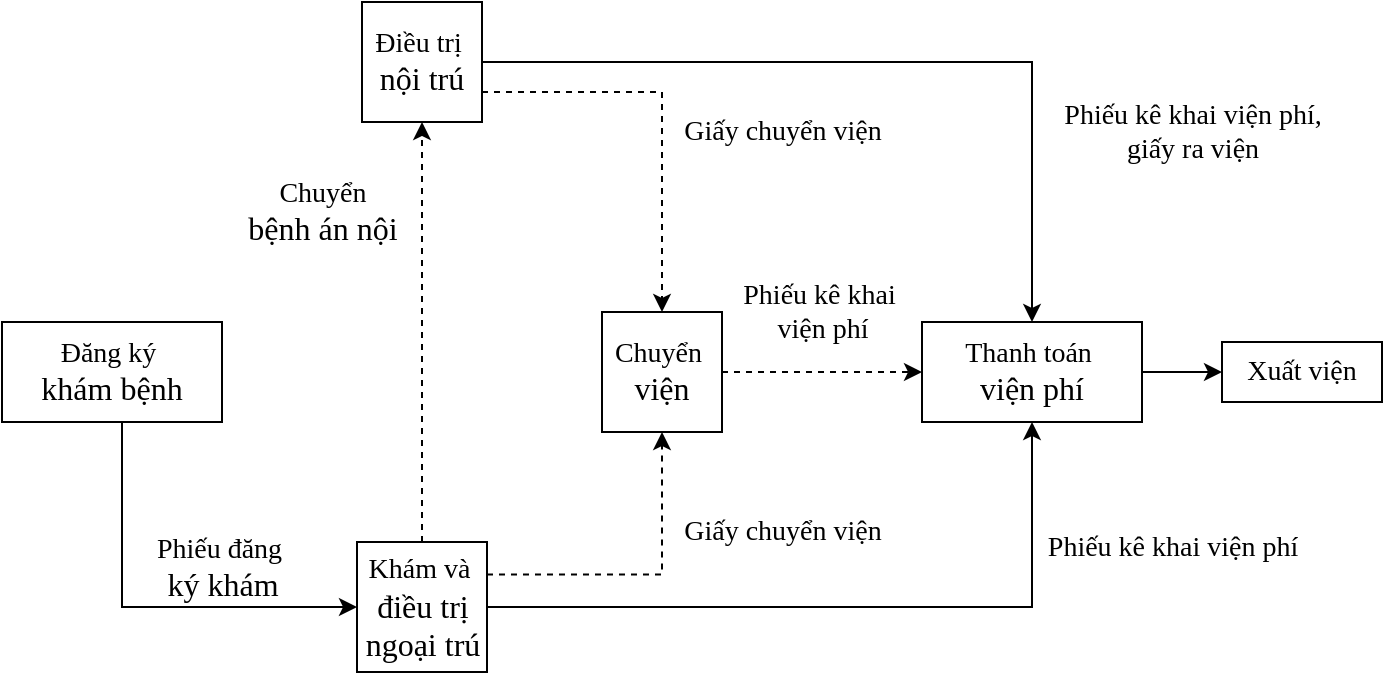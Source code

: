 <mxfile version="24.5.2" type="github" pages="2">
  <diagram id="C5RBs43oDa-KdzZeNtuy" name="Page-1">
    <mxGraphModel dx="1050" dy="557" grid="1" gridSize="10" guides="1" tooltips="1" connect="1" arrows="1" fold="1" page="1" pageScale="1" pageWidth="827" pageHeight="1169" math="0" shadow="0">
      <root>
        <mxCell id="WIyWlLk6GJQsqaUBKTNV-0" />
        <mxCell id="WIyWlLk6GJQsqaUBKTNV-1" parent="WIyWlLk6GJQsqaUBKTNV-0" />
        <mxCell id="yCFEztkAQImJVA8Xvbpz-9" style="edgeStyle=orthogonalEdgeStyle;rounded=0;orthogonalLoop=1;jettySize=auto;html=1;entryX=0.5;entryY=1;entryDx=0;entryDy=0;dashed=1;" parent="WIyWlLk6GJQsqaUBKTNV-1" source="yCFEztkAQImJVA8Xvbpz-1" target="yCFEztkAQImJVA8Xvbpz-6" edge="1">
          <mxGeometry relative="1" as="geometry" />
        </mxCell>
        <mxCell id="yCFEztkAQImJVA8Xvbpz-12" style="edgeStyle=orthogonalEdgeStyle;rounded=0;orthogonalLoop=1;jettySize=auto;html=1;exitX=1;exitY=0.25;exitDx=0;exitDy=0;entryX=0.5;entryY=1;entryDx=0;entryDy=0;dashed=1;" parent="WIyWlLk6GJQsqaUBKTNV-1" source="yCFEztkAQImJVA8Xvbpz-1" target="yCFEztkAQImJVA8Xvbpz-2" edge="1">
          <mxGeometry relative="1" as="geometry" />
        </mxCell>
        <mxCell id="yCFEztkAQImJVA8Xvbpz-13" style="edgeStyle=orthogonalEdgeStyle;rounded=0;orthogonalLoop=1;jettySize=auto;html=1;entryX=0.5;entryY=1;entryDx=0;entryDy=0;" parent="WIyWlLk6GJQsqaUBKTNV-1" source="yCFEztkAQImJVA8Xvbpz-1" target="yCFEztkAQImJVA8Xvbpz-4" edge="1">
          <mxGeometry relative="1" as="geometry" />
        </mxCell>
        <mxCell id="yCFEztkAQImJVA8Xvbpz-1" value="&lt;font style=&quot;font-size: 14px;&quot; face=&quot;Times New Roman&quot;&gt;Khám và&amp;nbsp;&lt;/font&gt;&lt;div&gt;&lt;font size=&quot;3&quot; face=&quot;Times New Roman&quot;&gt;điều trị&lt;/font&gt;&lt;/div&gt;&lt;div&gt;&lt;font size=&quot;3&quot; face=&quot;Times New Roman&quot;&gt;ngoại trú&lt;/font&gt;&lt;/div&gt;" style="whiteSpace=wrap;html=1;aspect=fixed;" parent="WIyWlLk6GJQsqaUBKTNV-1" vertex="1">
          <mxGeometry x="197.5" y="310" width="65" height="65" as="geometry" />
        </mxCell>
        <mxCell id="yCFEztkAQImJVA8Xvbpz-16" style="edgeStyle=orthogonalEdgeStyle;rounded=0;orthogonalLoop=1;jettySize=auto;html=1;entryX=0;entryY=0.5;entryDx=0;entryDy=0;dashed=1;" parent="WIyWlLk6GJQsqaUBKTNV-1" source="yCFEztkAQImJVA8Xvbpz-2" target="yCFEztkAQImJVA8Xvbpz-4" edge="1">
          <mxGeometry relative="1" as="geometry" />
        </mxCell>
        <mxCell id="yCFEztkAQImJVA8Xvbpz-2" value="&lt;font style=&quot;font-size: 14px;&quot; face=&quot;Times New Roman&quot;&gt;Chuyển&amp;nbsp;&lt;/font&gt;&lt;div&gt;&lt;font size=&quot;3&quot; face=&quot;Times New Roman&quot;&gt;viện&lt;/font&gt;&lt;/div&gt;" style="whiteSpace=wrap;html=1;aspect=fixed;" parent="WIyWlLk6GJQsqaUBKTNV-1" vertex="1">
          <mxGeometry x="320" y="195" width="60" height="60" as="geometry" />
        </mxCell>
        <mxCell id="yCFEztkAQImJVA8Xvbpz-17" style="edgeStyle=orthogonalEdgeStyle;rounded=0;orthogonalLoop=1;jettySize=auto;html=1;entryX=0;entryY=0.5;entryDx=0;entryDy=0;exitX=0.5;exitY=1;exitDx=0;exitDy=0;" parent="WIyWlLk6GJQsqaUBKTNV-1" source="yCFEztkAQImJVA8Xvbpz-3" target="yCFEztkAQImJVA8Xvbpz-1" edge="1">
          <mxGeometry relative="1" as="geometry">
            <mxPoint x="80" y="280" as="sourcePoint" />
            <Array as="points">
              <mxPoint x="80" y="250" />
              <mxPoint x="80" y="343" />
            </Array>
          </mxGeometry>
        </mxCell>
        <mxCell id="yCFEztkAQImJVA8Xvbpz-3" value="&lt;font face=&quot;Times New Roman&quot; style=&quot;font-size: 14px;&quot;&gt;Đăng ký&amp;nbsp;&lt;/font&gt;&lt;div&gt;&lt;font face=&quot;Q4jdhflG5WmP7c_DjvEI&quot; size=&quot;3&quot;&gt;khám bệnh&lt;/font&gt;&lt;/div&gt;" style="rounded=0;whiteSpace=wrap;html=1;" parent="WIyWlLk6GJQsqaUBKTNV-1" vertex="1">
          <mxGeometry x="20" y="200" width="110" height="50" as="geometry" />
        </mxCell>
        <mxCell id="yCFEztkAQImJVA8Xvbpz-15" style="edgeStyle=orthogonalEdgeStyle;rounded=0;orthogonalLoop=1;jettySize=auto;html=1;entryX=0;entryY=0.5;entryDx=0;entryDy=0;" parent="WIyWlLk6GJQsqaUBKTNV-1" source="yCFEztkAQImJVA8Xvbpz-4" target="yCFEztkAQImJVA8Xvbpz-5" edge="1">
          <mxGeometry relative="1" as="geometry" />
        </mxCell>
        <mxCell id="yCFEztkAQImJVA8Xvbpz-4" value="&lt;font style=&quot;font-size: 14px;&quot; face=&quot;Times New Roman&quot;&gt;Thanh toán&amp;nbsp;&lt;/font&gt;&lt;div&gt;&lt;font size=&quot;3&quot; face=&quot;Times New Roman&quot;&gt;viện phí&lt;/font&gt;&lt;/div&gt;" style="rounded=0;whiteSpace=wrap;html=1;" parent="WIyWlLk6GJQsqaUBKTNV-1" vertex="1">
          <mxGeometry x="480" y="200" width="110" height="50" as="geometry" />
        </mxCell>
        <mxCell id="yCFEztkAQImJVA8Xvbpz-5" value="&lt;font style=&quot;font-size: 14px;&quot; face=&quot;Times New Roman&quot;&gt;Xuất viện&lt;/font&gt;" style="rounded=0;whiteSpace=wrap;html=1;" parent="WIyWlLk6GJQsqaUBKTNV-1" vertex="1">
          <mxGeometry x="630" y="210" width="80" height="30" as="geometry" />
        </mxCell>
        <mxCell id="yCFEztkAQImJVA8Xvbpz-11" style="edgeStyle=orthogonalEdgeStyle;rounded=0;orthogonalLoop=1;jettySize=auto;html=1;exitX=1;exitY=0.75;exitDx=0;exitDy=0;entryX=0.5;entryY=0;entryDx=0;entryDy=0;dashed=1;" parent="WIyWlLk6GJQsqaUBKTNV-1" source="yCFEztkAQImJVA8Xvbpz-6" target="yCFEztkAQImJVA8Xvbpz-2" edge="1">
          <mxGeometry relative="1" as="geometry">
            <mxPoint x="290" y="250" as="targetPoint" />
          </mxGeometry>
        </mxCell>
        <mxCell id="yCFEztkAQImJVA8Xvbpz-14" style="edgeStyle=orthogonalEdgeStyle;rounded=0;orthogonalLoop=1;jettySize=auto;html=1;entryX=0.5;entryY=0;entryDx=0;entryDy=0;" parent="WIyWlLk6GJQsqaUBKTNV-1" source="yCFEztkAQImJVA8Xvbpz-6" target="yCFEztkAQImJVA8Xvbpz-4" edge="1">
          <mxGeometry relative="1" as="geometry" />
        </mxCell>
        <mxCell id="yCFEztkAQImJVA8Xvbpz-6" value="&lt;font style=&quot;font-size: 14px;&quot; face=&quot;Times New Roman&quot;&gt;Điều trị&amp;nbsp;&lt;/font&gt;&lt;div&gt;&lt;font size=&quot;3&quot; face=&quot;wsvl2jFN2iykiyAlFgDe&quot;&gt;nội trú&lt;/font&gt;&lt;/div&gt;" style="whiteSpace=wrap;html=1;aspect=fixed;" parent="WIyWlLk6GJQsqaUBKTNV-1" vertex="1">
          <mxGeometry x="200" y="40" width="60" height="60" as="geometry" />
        </mxCell>
        <mxCell id="yCFEztkAQImJVA8Xvbpz-18" value="&lt;font style=&quot;font-size: 14px;&quot; face=&quot;Times New Roman&quot;&gt;Chuyển&lt;/font&gt;&lt;div&gt;&lt;font size=&quot;3&quot; face=&quot;uCui1VoiVNuCbD2YkBye&quot;&gt;bệnh án nội&lt;/font&gt;&lt;/div&gt;" style="text;html=1;align=center;verticalAlign=middle;resizable=0;points=[];autosize=1;strokeColor=none;fillColor=none;" parent="WIyWlLk6GJQsqaUBKTNV-1" vertex="1">
          <mxGeometry x="130" y="120" width="100" height="50" as="geometry" />
        </mxCell>
        <mxCell id="yCFEztkAQImJVA8Xvbpz-19" value="&lt;font style=&quot;font-size: 14px;&quot; face=&quot;Times New Roman&quot;&gt;Phiếu đăng&amp;nbsp;&lt;/font&gt;&lt;div&gt;&lt;font size=&quot;3&quot; face=&quot;Times New Roman&quot;&gt;ký khám&lt;/font&gt;&lt;/div&gt;" style="text;html=1;align=center;verticalAlign=middle;resizable=0;points=[];autosize=1;strokeColor=none;fillColor=none;" parent="WIyWlLk6GJQsqaUBKTNV-1" vertex="1">
          <mxGeometry x="85" y="298" width="90" height="50" as="geometry" />
        </mxCell>
        <mxCell id="yCFEztkAQImJVA8Xvbpz-20" value="&lt;font style=&quot;font-size: 14px;&quot; face=&quot;Times New Roman&quot;&gt;Giấy chuyển viện&lt;/font&gt;" style="text;html=1;align=center;verticalAlign=middle;resizable=0;points=[];autosize=1;strokeColor=none;fillColor=none;" parent="WIyWlLk6GJQsqaUBKTNV-1" vertex="1">
          <mxGeometry x="350" y="90" width="120" height="30" as="geometry" />
        </mxCell>
        <mxCell id="yCFEztkAQImJVA8Xvbpz-22" value="&lt;font style=&quot;font-size: 14px;&quot; face=&quot;Times New Roman&quot;&gt;Giấy chuyển viện&lt;/font&gt;" style="text;html=1;align=center;verticalAlign=middle;resizable=0;points=[];autosize=1;strokeColor=none;fillColor=none;" parent="WIyWlLk6GJQsqaUBKTNV-1" vertex="1">
          <mxGeometry x="350" y="290" width="120" height="30" as="geometry" />
        </mxCell>
        <mxCell id="yCFEztkAQImJVA8Xvbpz-23" value="&lt;font face=&quot;Times New Roman&quot;&gt;&lt;span style=&quot;font-size: 14px;&quot;&gt;Phiếu kê khai&amp;nbsp;&lt;/span&gt;&lt;/font&gt;&lt;div&gt;&lt;font face=&quot;Times New Roman&quot;&gt;&lt;span style=&quot;font-size: 14px;&quot;&gt;viện phí&lt;/span&gt;&lt;/font&gt;&lt;/div&gt;" style="text;html=1;align=center;verticalAlign=middle;resizable=0;points=[];autosize=1;strokeColor=none;fillColor=none;" parent="WIyWlLk6GJQsqaUBKTNV-1" vertex="1">
          <mxGeometry x="380" y="170" width="100" height="50" as="geometry" />
        </mxCell>
        <mxCell id="yCFEztkAQImJVA8Xvbpz-24" value="&lt;font style=&quot;font-size: 14px;&quot; face=&quot;Times New Roman&quot;&gt;Phiếu kê khai viện phí,&lt;/font&gt;&lt;div&gt;&lt;font style=&quot;font-size: 14px;&quot; face=&quot;Times New Roman&quot;&gt;giấy ra viện&lt;/font&gt;&lt;/div&gt;" style="text;html=1;align=center;verticalAlign=middle;resizable=0;points=[];autosize=1;strokeColor=none;fillColor=none;" parent="WIyWlLk6GJQsqaUBKTNV-1" vertex="1">
          <mxGeometry x="540" y="80" width="150" height="50" as="geometry" />
        </mxCell>
        <mxCell id="yCFEztkAQImJVA8Xvbpz-25" value="&lt;font style=&quot;font-size: 14px;&quot; face=&quot;Times New Roman&quot;&gt;Phiếu kê khai viện phí&lt;/font&gt;" style="text;html=1;align=center;verticalAlign=middle;resizable=0;points=[];autosize=1;strokeColor=none;fillColor=none;" parent="WIyWlLk6GJQsqaUBKTNV-1" vertex="1">
          <mxGeometry x="530" y="298" width="150" height="30" as="geometry" />
        </mxCell>
      </root>
    </mxGraphModel>
  </diagram>
  <diagram id="vuzcf0CHI_JXYhzvi36_" name="Trang-2">
    <mxGraphModel dx="704" dy="347" grid="1" gridSize="10" guides="1" tooltips="1" connect="1" arrows="1" fold="1" page="1" pageScale="1" pageWidth="827" pageHeight="1169" math="0" shadow="0">
      <root>
        <mxCell id="0" />
        <mxCell id="1" parent="0" />
        <mxCell id="NRFPazdicAJI9upxrQMq-8" value="&lt;font style=&quot;font-size: 14px;&quot; face=&quot;Times New Roman&quot;&gt;&lt;b&gt;interaction&lt;/b&gt; Đăng nhập&lt;/font&gt;" style="rounded=0;whiteSpace=wrap;html=1;" vertex="1" parent="1">
          <mxGeometry x="10" y="10" width="160" height="30" as="geometry" />
        </mxCell>
        <mxCell id="jsYyx00UT2hNWH8oy8qe-3" value="&lt;font style=&quot;font-size: 14px;&quot; face=&quot;Times New Roman&quot;&gt;&lt;b&gt;Bác sĩ&lt;/b&gt;&lt;/font&gt;" style="shape=umlActor;verticalLabelPosition=bottom;verticalAlign=top;html=1;outlineConnect=0;" vertex="1" parent="1">
          <mxGeometry x="50" y="65" width="30" height="60" as="geometry" />
        </mxCell>
        <mxCell id="jsYyx00UT2hNWH8oy8qe-5" value="&lt;b&gt;&lt;font face=&quot;Times New Roman&quot; style=&quot;font-size: 14px;&quot;&gt;Form đăng nhập&lt;/font&gt;&lt;/b&gt;" style="rounded=0;whiteSpace=wrap;html=1;" vertex="1" parent="1">
          <mxGeometry x="160" y="80" width="120" height="30" as="geometry" />
        </mxCell>
        <mxCell id="jsYyx00UT2hNWH8oy8qe-6" value="&lt;b&gt;&lt;font style=&quot;font-size: 14px;&quot; face=&quot;Times New Roman&quot;&gt;Model&lt;/font&gt;&lt;/b&gt;" style="rounded=0;whiteSpace=wrap;html=1;" vertex="1" parent="1">
          <mxGeometry x="550" y="80" width="80" height="30" as="geometry" />
        </mxCell>
        <mxCell id="jsYyx00UT2hNWH8oy8qe-7" value="&lt;font style=&quot;font-size: 14px;&quot; face=&quot;Times New Roman&quot;&gt;&lt;b&gt;CSDL&lt;/b&gt;&lt;/font&gt;" style="rounded=0;whiteSpace=wrap;html=1;" vertex="1" parent="1">
          <mxGeometry x="740" y="80" width="60" height="30" as="geometry" />
        </mxCell>
        <mxCell id="jsYyx00UT2hNWH8oy8qe-8" value="&lt;font style=&quot;font-size: 14px;&quot; face=&quot;Times New Roman&quot;&gt;&lt;b&gt;Controller&lt;/b&gt;&lt;/font&gt;" style="rounded=0;whiteSpace=wrap;html=1;" vertex="1" parent="1">
          <mxGeometry x="350" y="80" width="100" height="30" as="geometry" />
        </mxCell>
        <mxCell id="jsYyx00UT2hNWH8oy8qe-11" value="" style="rounded=0;whiteSpace=wrap;html=1;" vertex="1" parent="1">
          <mxGeometry x="215" y="170" width="10" height="60" as="geometry" />
        </mxCell>
        <mxCell id="jsYyx00UT2hNWH8oy8qe-43" style="edgeStyle=orthogonalEdgeStyle;rounded=0;orthogonalLoop=1;jettySize=auto;html=1;exitX=0;exitY=0.25;exitDx=0;exitDy=0;dashed=1;" edge="1" parent="1">
          <mxGeometry relative="1" as="geometry">
            <mxPoint x="765" y="220" as="sourcePoint" />
            <mxPoint x="595" y="220" as="targetPoint" />
          </mxGeometry>
        </mxCell>
        <mxCell id="jsYyx00UT2hNWH8oy8qe-12" value="" style="rounded=0;whiteSpace=wrap;html=1;" vertex="1" parent="1">
          <mxGeometry x="765" y="190" width="10" height="110" as="geometry" />
        </mxCell>
        <mxCell id="jsYyx00UT2hNWH8oy8qe-39" style="edgeStyle=orthogonalEdgeStyle;rounded=0;orthogonalLoop=1;jettySize=auto;html=1;exitX=0;exitY=0.75;exitDx=0;exitDy=0;entryX=1.06;entryY=0.913;entryDx=0;entryDy=0;entryPerimeter=0;dashed=1;" edge="1" parent="1" source="jsYyx00UT2hNWH8oy8qe-13" target="jsYyx00UT2hNWH8oy8qe-11">
          <mxGeometry relative="1" as="geometry">
            <mxPoint x="240" y="225" as="targetPoint" />
          </mxGeometry>
        </mxCell>
        <mxCell id="jsYyx00UT2hNWH8oy8qe-13" value="" style="rounded=0;whiteSpace=wrap;html=1;" vertex="1" parent="1">
          <mxGeometry x="395" y="180" width="10" height="60" as="geometry" />
        </mxCell>
        <mxCell id="jsYyx00UT2hNWH8oy8qe-41" style="edgeStyle=orthogonalEdgeStyle;rounded=0;orthogonalLoop=1;jettySize=auto;html=1;exitX=0;exitY=0.75;exitDx=0;exitDy=0;entryX=1;entryY=0.75;entryDx=0;entryDy=0;dashed=1;" edge="1" parent="1" source="jsYyx00UT2hNWH8oy8qe-14" target="jsYyx00UT2hNWH8oy8qe-13">
          <mxGeometry relative="1" as="geometry" />
        </mxCell>
        <mxCell id="jsYyx00UT2hNWH8oy8qe-14" value="" style="rounded=0;whiteSpace=wrap;html=1;" vertex="1" parent="1">
          <mxGeometry x="585" y="180" width="10" height="60" as="geometry" />
        </mxCell>
        <mxCell id="jsYyx00UT2hNWH8oy8qe-19" value="" style="endArrow=none;dashed=1;html=1;rounded=0;entryX=0.5;entryY=1;entryDx=0;entryDy=0;exitX=0.5;exitY=0;exitDx=0;exitDy=0;" edge="1" parent="1" source="jsYyx00UT2hNWH8oy8qe-11" target="jsYyx00UT2hNWH8oy8qe-5">
          <mxGeometry width="50" height="50" relative="1" as="geometry">
            <mxPoint x="150" y="210" as="sourcePoint" />
            <mxPoint x="200" y="160" as="targetPoint" />
          </mxGeometry>
        </mxCell>
        <mxCell id="jsYyx00UT2hNWH8oy8qe-20" value="" style="endArrow=none;dashed=1;html=1;rounded=0;" edge="1" parent="1">
          <mxGeometry width="50" height="50" relative="1" as="geometry">
            <mxPoint x="60" y="400" as="sourcePoint" />
            <mxPoint x="60" y="150" as="targetPoint" />
          </mxGeometry>
        </mxCell>
        <mxCell id="jsYyx00UT2hNWH8oy8qe-22" value="" style="endArrow=classic;html=1;rounded=0;entryX=0;entryY=0;entryDx=0;entryDy=0;" edge="1" parent="1" target="jsYyx00UT2hNWH8oy8qe-11">
          <mxGeometry width="50" height="50" relative="1" as="geometry">
            <mxPoint x="60" y="170" as="sourcePoint" />
            <mxPoint x="200" y="150" as="targetPoint" />
          </mxGeometry>
        </mxCell>
        <mxCell id="jsYyx00UT2hNWH8oy8qe-23" value="&lt;font style=&quot;font-size: 13px;&quot; face=&quot;Times New Roman&quot;&gt;1: Thông tin đăng nhập&lt;/font&gt;" style="text;html=1;align=center;verticalAlign=middle;resizable=0;points=[];autosize=1;strokeColor=none;fillColor=none;" vertex="1" parent="1">
          <mxGeometry x="65" y="140" width="140" height="30" as="geometry" />
        </mxCell>
        <mxCell id="jsYyx00UT2hNWH8oy8qe-24" value="" style="endArrow=classic;html=1;rounded=0;entryX=0;entryY=0;entryDx=0;entryDy=0;exitX=0.946;exitY=0.144;exitDx=0;exitDy=0;exitPerimeter=0;" edge="1" parent="1" source="jsYyx00UT2hNWH8oy8qe-11" target="jsYyx00UT2hNWH8oy8qe-13">
          <mxGeometry width="50" height="50" relative="1" as="geometry">
            <mxPoint x="230" y="180" as="sourcePoint" />
            <mxPoint x="250" y="130" as="targetPoint" />
          </mxGeometry>
        </mxCell>
        <mxCell id="jsYyx00UT2hNWH8oy8qe-25" value="&lt;font style=&quot;font-size: 13px;&quot; face=&quot;Times New Roman&quot;&gt;2: Thông tin đăng nhập&lt;/font&gt;" style="text;html=1;align=center;verticalAlign=middle;resizable=0;points=[];autosize=1;strokeColor=none;fillColor=none;" vertex="1" parent="1">
          <mxGeometry x="245" y="150" width="140" height="30" as="geometry" />
        </mxCell>
        <mxCell id="jsYyx00UT2hNWH8oy8qe-28" value="" style="endArrow=classic;html=1;rounded=0;entryX=0;entryY=0;entryDx=0;entryDy=0;exitX=1;exitY=0;exitDx=0;exitDy=0;" edge="1" parent="1" source="jsYyx00UT2hNWH8oy8qe-13" target="jsYyx00UT2hNWH8oy8qe-14">
          <mxGeometry width="50" height="50" relative="1" as="geometry">
            <mxPoint x="340" y="240" as="sourcePoint" />
            <mxPoint x="390" y="190" as="targetPoint" />
          </mxGeometry>
        </mxCell>
        <mxCell id="jsYyx00UT2hNWH8oy8qe-29" value="&lt;font style=&quot;font-size: 13px;&quot; face=&quot;Times New Roman&quot;&gt;3: Kiểm tra thông tin đăng nhập&lt;/font&gt;" style="text;html=1;align=center;verticalAlign=middle;resizable=0;points=[];autosize=1;strokeColor=none;fillColor=none;" vertex="1" parent="1">
          <mxGeometry x="395" y="150" width="190" height="30" as="geometry" />
        </mxCell>
        <mxCell id="jsYyx00UT2hNWH8oy8qe-30" value="" style="endArrow=classic;html=1;rounded=0;entryX=0;entryY=0;entryDx=0;entryDy=0;exitX=0.902;exitY=0.158;exitDx=0;exitDy=0;exitPerimeter=0;" edge="1" parent="1" source="jsYyx00UT2hNWH8oy8qe-14" target="jsYyx00UT2hNWH8oy8qe-12">
          <mxGeometry width="50" height="50" relative="1" as="geometry">
            <mxPoint x="600" y="190" as="sourcePoint" />
            <mxPoint x="650" y="190" as="targetPoint" />
          </mxGeometry>
        </mxCell>
        <mxCell id="jsYyx00UT2hNWH8oy8qe-31" value="&lt;font style=&quot;font-size: 13px;&quot; face=&quot;Times New Roman&quot;&gt;4: Kiểm tra thông tin đăng nhập&lt;/font&gt;" style="text;html=1;align=center;verticalAlign=middle;resizable=0;points=[];autosize=1;strokeColor=none;fillColor=none;" vertex="1" parent="1">
          <mxGeometry x="585" y="160" width="190" height="30" as="geometry" />
        </mxCell>
        <mxCell id="jsYyx00UT2hNWH8oy8qe-33" value="" style="endArrow=none;dashed=1;html=1;rounded=0;entryX=0.5;entryY=1;entryDx=0;entryDy=0;exitX=0.028;exitY=1.024;exitDx=0;exitDy=0;exitPerimeter=0;" edge="1" parent="1" source="jsYyx00UT2hNWH8oy8qe-29" target="jsYyx00UT2hNWH8oy8qe-8">
          <mxGeometry width="50" height="50" relative="1" as="geometry">
            <mxPoint x="450" y="140" as="sourcePoint" />
            <mxPoint x="500" y="90" as="targetPoint" />
          </mxGeometry>
        </mxCell>
        <mxCell id="jsYyx00UT2hNWH8oy8qe-34" value="" style="endArrow=none;dashed=1;html=1;rounded=0;entryX=0.5;entryY=1;entryDx=0;entryDy=0;exitX=0.026;exitY=0.667;exitDx=0;exitDy=0;exitPerimeter=0;" edge="1" parent="1" source="jsYyx00UT2hNWH8oy8qe-31" target="jsYyx00UT2hNWH8oy8qe-6">
          <mxGeometry width="50" height="50" relative="1" as="geometry">
            <mxPoint x="450" y="140" as="sourcePoint" />
            <mxPoint x="500" y="90" as="targetPoint" />
          </mxGeometry>
        </mxCell>
        <mxCell id="jsYyx00UT2hNWH8oy8qe-35" value="" style="endArrow=none;dashed=1;html=1;rounded=0;entryX=0.5;entryY=1;entryDx=0;entryDy=0;exitX=0.5;exitY=0;exitDx=0;exitDy=0;" edge="1" parent="1" source="jsYyx00UT2hNWH8oy8qe-12" target="jsYyx00UT2hNWH8oy8qe-7">
          <mxGeometry width="50" height="50" relative="1" as="geometry">
            <mxPoint x="610" y="160" as="sourcePoint" />
            <mxPoint x="660" y="110" as="targetPoint" />
          </mxGeometry>
        </mxCell>
        <mxCell id="jsYyx00UT2hNWH8oy8qe-44" value="&lt;font style=&quot;font-size: 13px;&quot; face=&quot;Times New Roman&quot;&gt;6: Sai số thông tin đăng nhập&lt;/font&gt;" style="text;html=1;align=center;verticalAlign=middle;resizable=0;points=[];autosize=1;strokeColor=none;fillColor=none;" vertex="1" parent="1">
          <mxGeometry x="215" y="230" width="180" height="30" as="geometry" />
        </mxCell>
        <mxCell id="jsYyx00UT2hNWH8oy8qe-45" value="&lt;font style=&quot;font-size: 13px;&quot; face=&quot;Times New Roman&quot;&gt;7: Sai số thông tin đăng nhập&lt;/font&gt;" style="text;html=1;align=center;verticalAlign=middle;resizable=0;points=[];autosize=1;strokeColor=none;fillColor=none;" vertex="1" parent="1">
          <mxGeometry x="405" y="230" width="180" height="30" as="geometry" />
        </mxCell>
        <mxCell id="jsYyx00UT2hNWH8oy8qe-46" value="&lt;font style=&quot;font-size: 13px;&quot; face=&quot;Times New Roman&quot;&gt;5: Sai số thông tin đăng nhập&lt;/font&gt;" style="text;html=1;align=center;verticalAlign=middle;resizable=0;points=[];autosize=1;strokeColor=none;fillColor=none;" vertex="1" parent="1">
          <mxGeometry x="590" y="220" width="180" height="30" as="geometry" />
        </mxCell>
        <mxCell id="jsYyx00UT2hNWH8oy8qe-47" value="" style="endArrow=none;dashed=1;html=1;rounded=0;entryX=0.03;entryY=0.048;entryDx=0;entryDy=0;entryPerimeter=0;" edge="1" parent="1" target="jsYyx00UT2hNWH8oy8qe-44">
          <mxGeometry width="50" height="50" relative="1" as="geometry">
            <mxPoint x="220" y="400" as="sourcePoint" />
            <mxPoint x="360" y="330" as="targetPoint" />
          </mxGeometry>
        </mxCell>
        <mxCell id="jsYyx00UT2hNWH8oy8qe-48" value="" style="endArrow=none;dashed=1;html=1;rounded=0;entryX=0.5;entryY=1;entryDx=0;entryDy=0;" edge="1" parent="1" target="jsYyx00UT2hNWH8oy8qe-13">
          <mxGeometry width="50" height="50" relative="1" as="geometry">
            <mxPoint x="400" y="400" as="sourcePoint" />
            <mxPoint x="280" y="310" as="targetPoint" />
            <Array as="points">
              <mxPoint x="400" y="320" />
            </Array>
          </mxGeometry>
        </mxCell>
        <mxCell id="jsYyx00UT2hNWH8oy8qe-49" value="" style="endArrow=none;dashed=1;html=1;rounded=0;entryX=0.001;entryY=0.648;entryDx=0;entryDy=0;entryPerimeter=0;" edge="1" parent="1" target="jsYyx00UT2hNWH8oy8qe-46">
          <mxGeometry width="50" height="50" relative="1" as="geometry">
            <mxPoint x="590" y="400" as="sourcePoint" />
            <mxPoint x="580" y="310" as="targetPoint" />
          </mxGeometry>
        </mxCell>
        <mxCell id="jsYyx00UT2hNWH8oy8qe-50" value="" style="endArrow=none;dashed=1;html=1;rounded=0;entryX=0.5;entryY=1;entryDx=0;entryDy=0;" edge="1" parent="1" target="jsYyx00UT2hNWH8oy8qe-12">
          <mxGeometry width="50" height="50" relative="1" as="geometry">
            <mxPoint x="770" y="400" as="sourcePoint" />
            <mxPoint x="580" y="310" as="targetPoint" />
          </mxGeometry>
        </mxCell>
        <mxCell id="jsYyx00UT2hNWH8oy8qe-52" value="" style="endArrow=classic;html=1;rounded=0;dashed=1;" edge="1" parent="1">
          <mxGeometry width="50" height="50" relative="1" as="geometry">
            <mxPoint x="400" y="350" as="sourcePoint" />
            <mxPoint x="60" y="350" as="targetPoint" />
          </mxGeometry>
        </mxCell>
        <mxCell id="jsYyx00UT2hNWH8oy8qe-53" value="" style="endArrow=classic;html=1;rounded=0;dashed=1;" edge="1" parent="1">
          <mxGeometry width="50" height="50" relative="1" as="geometry">
            <mxPoint x="590" y="340" as="sourcePoint" />
            <mxPoint x="400" y="340" as="targetPoint" />
          </mxGeometry>
        </mxCell>
        <mxCell id="jsYyx00UT2hNWH8oy8qe-55" value="" style="endArrow=classic;html=1;rounded=0;exitX=-0.067;exitY=0.915;exitDx=0;exitDy=0;exitPerimeter=0;dashed=1;" edge="1" parent="1">
          <mxGeometry width="50" height="50" relative="1" as="geometry">
            <mxPoint x="765.0" y="290.65" as="sourcePoint" />
            <mxPoint x="590.67" y="291" as="targetPoint" />
          </mxGeometry>
        </mxCell>
        <mxCell id="jsYyx00UT2hNWH8oy8qe-56" value="&lt;font face=&quot;Times New Roman&quot; style=&quot;font-size: 13px;&quot;&gt;10: Giao diện người dùng&lt;/font&gt;" style="text;html=1;align=center;verticalAlign=middle;resizable=0;points=[];autosize=1;strokeColor=none;fillColor=none;" vertex="1" parent="1">
          <mxGeometry x="140" y="350" width="160" height="30" as="geometry" />
        </mxCell>
        <mxCell id="jsYyx00UT2hNWH8oy8qe-58" value="&lt;font face=&quot;Times New Roman&quot;&gt;&lt;span style=&quot;font-size: 13px;&quot;&gt;9: Thông tin đăng nhập hợp lệ&lt;/span&gt;&lt;/font&gt;" style="text;html=1;align=center;verticalAlign=middle;resizable=0;points=[];autosize=1;strokeColor=none;fillColor=none;" vertex="1" parent="1">
          <mxGeometry x="405" y="340" width="180" height="30" as="geometry" />
        </mxCell>
        <mxCell id="jsYyx00UT2hNWH8oy8qe-59" value="&lt;font face=&quot;Times New Roman&quot;&gt;&lt;span style=&quot;font-size: 13px;&quot;&gt;8: Thông tin đăng nhập hợp lệ&lt;/span&gt;&lt;/font&gt;" style="text;html=1;align=center;verticalAlign=middle;resizable=0;points=[];autosize=1;strokeColor=none;fillColor=none;" vertex="1" parent="1">
          <mxGeometry x="590" y="290" width="180" height="30" as="geometry" />
        </mxCell>
      </root>
    </mxGraphModel>
  </diagram>
</mxfile>
